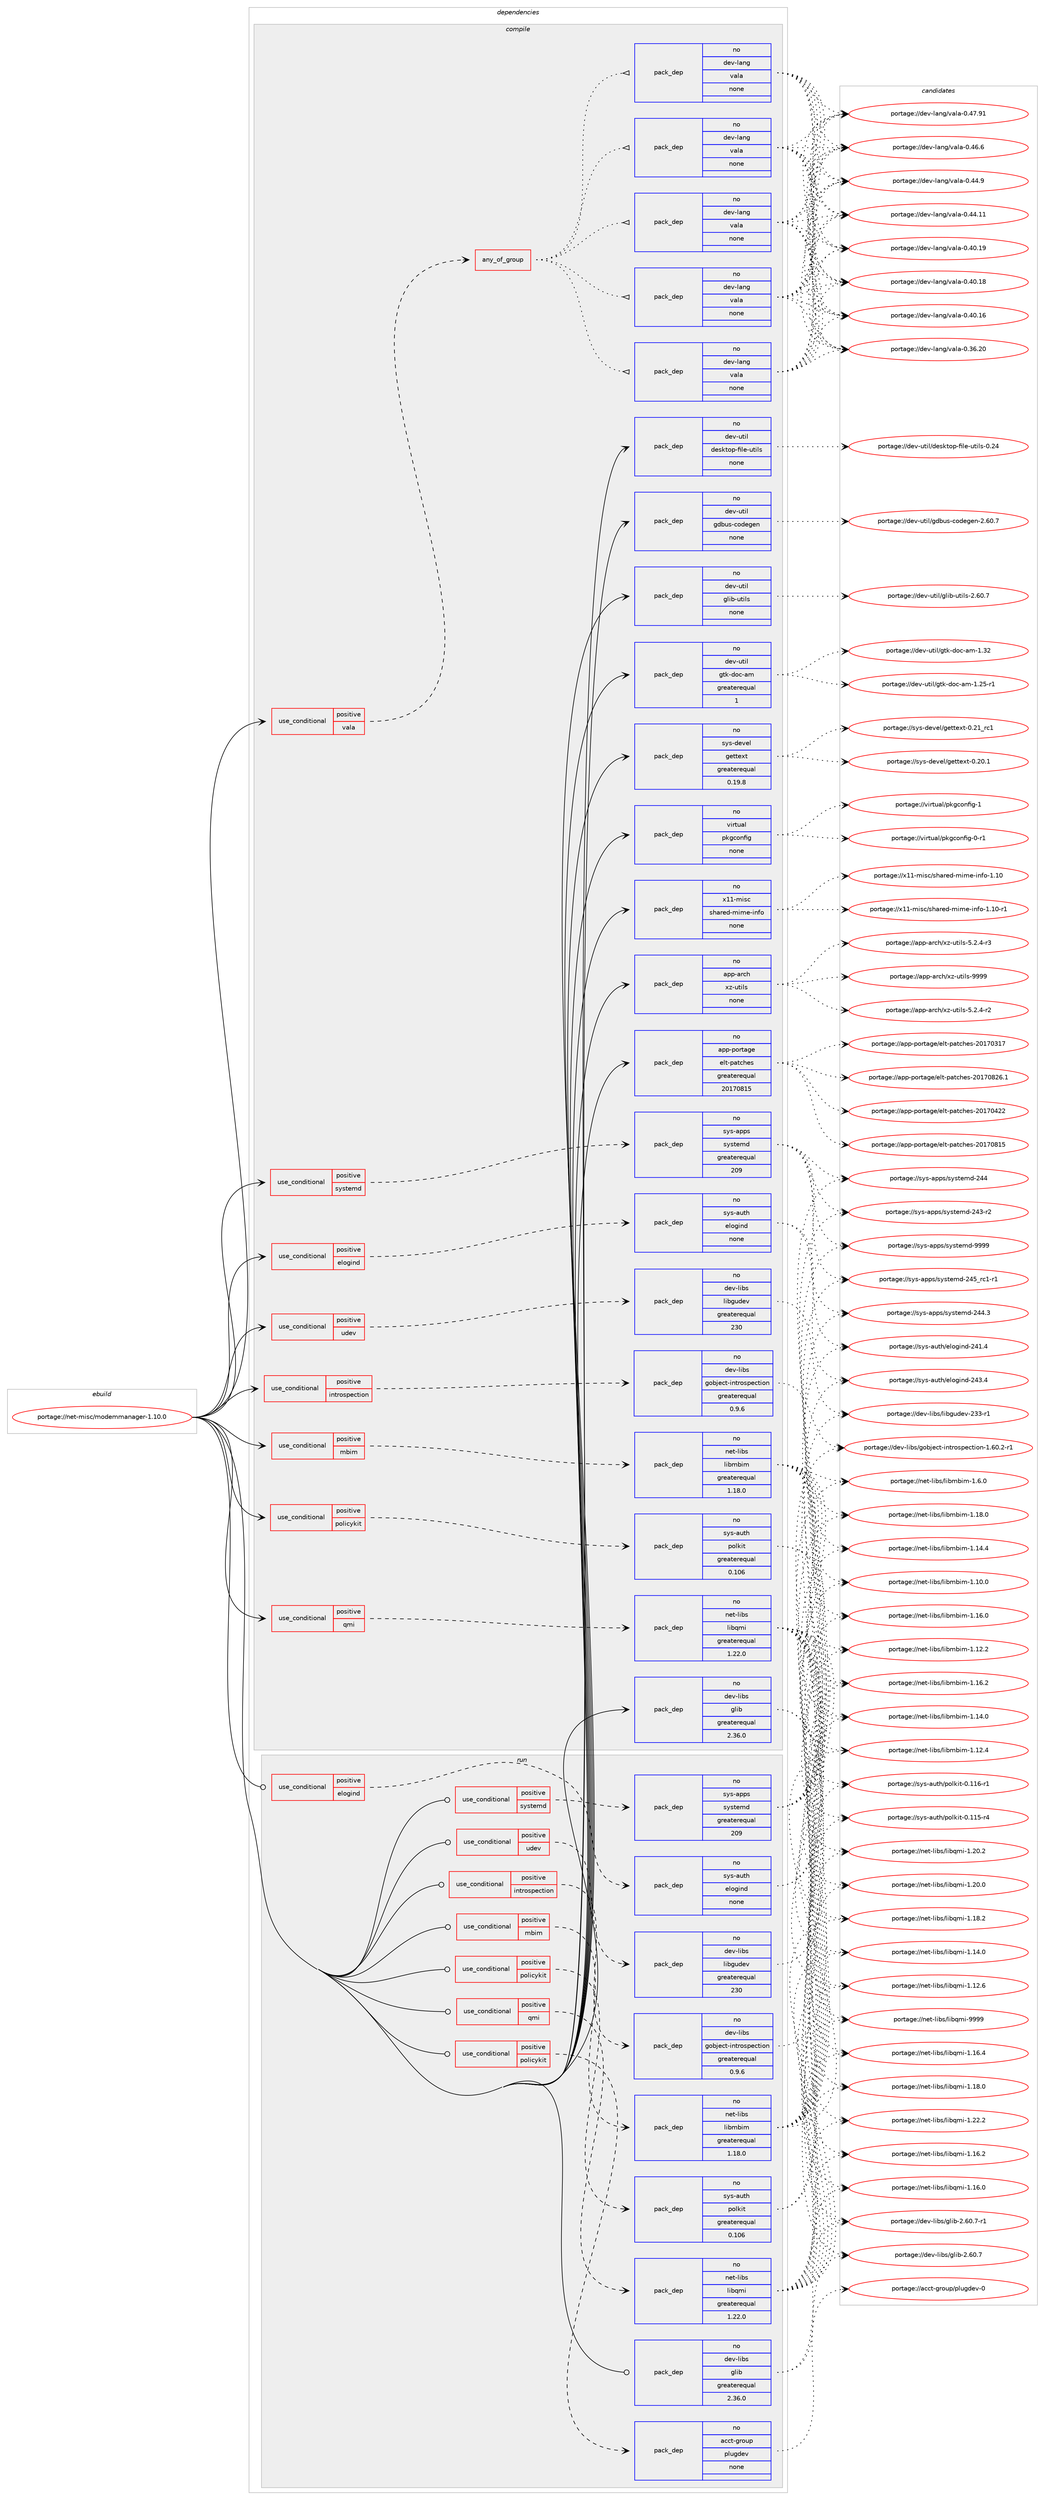 digraph prolog {

# *************
# Graph options
# *************

newrank=true;
concentrate=true;
compound=true;
graph [rankdir=LR,fontname=Helvetica,fontsize=10,ranksep=1.5];#, ranksep=2.5, nodesep=0.2];
edge  [arrowhead=vee];
node  [fontname=Helvetica,fontsize=10];

# **********
# The ebuild
# **********

subgraph cluster_leftcol {
color=gray;
rank=same;
label=<<i>ebuild</i>>;
id [label="portage://net-misc/modemmanager-1.10.0", color=red, width=4, href="../net-misc/modemmanager-1.10.0.svg"];
}

# ****************
# The dependencies
# ****************

subgraph cluster_midcol {
color=gray;
label=<<i>dependencies</i>>;
subgraph cluster_compile {
fillcolor="#eeeeee";
style=filled;
label=<<i>compile</i>>;
subgraph cond25283 {
dependency122744 [label=<<TABLE BORDER="0" CELLBORDER="1" CELLSPACING="0" CELLPADDING="4"><TR><TD ROWSPAN="3" CELLPADDING="10">use_conditional</TD></TR><TR><TD>positive</TD></TR><TR><TD>elogind</TD></TR></TABLE>>, shape=none, color=red];
subgraph pack95354 {
dependency122745 [label=<<TABLE BORDER="0" CELLBORDER="1" CELLSPACING="0" CELLPADDING="4" WIDTH="220"><TR><TD ROWSPAN="6" CELLPADDING="30">pack_dep</TD></TR><TR><TD WIDTH="110">no</TD></TR><TR><TD>sys-auth</TD></TR><TR><TD>elogind</TD></TR><TR><TD>none</TD></TR><TR><TD></TD></TR></TABLE>>, shape=none, color=blue];
}
dependency122744:e -> dependency122745:w [weight=20,style="dashed",arrowhead="vee"];
}
id:e -> dependency122744:w [weight=20,style="solid",arrowhead="vee"];
subgraph cond25284 {
dependency122746 [label=<<TABLE BORDER="0" CELLBORDER="1" CELLSPACING="0" CELLPADDING="4"><TR><TD ROWSPAN="3" CELLPADDING="10">use_conditional</TD></TR><TR><TD>positive</TD></TR><TR><TD>introspection</TD></TR></TABLE>>, shape=none, color=red];
subgraph pack95355 {
dependency122747 [label=<<TABLE BORDER="0" CELLBORDER="1" CELLSPACING="0" CELLPADDING="4" WIDTH="220"><TR><TD ROWSPAN="6" CELLPADDING="30">pack_dep</TD></TR><TR><TD WIDTH="110">no</TD></TR><TR><TD>dev-libs</TD></TR><TR><TD>gobject-introspection</TD></TR><TR><TD>greaterequal</TD></TR><TR><TD>0.9.6</TD></TR></TABLE>>, shape=none, color=blue];
}
dependency122746:e -> dependency122747:w [weight=20,style="dashed",arrowhead="vee"];
}
id:e -> dependency122746:w [weight=20,style="solid",arrowhead="vee"];
subgraph cond25285 {
dependency122748 [label=<<TABLE BORDER="0" CELLBORDER="1" CELLSPACING="0" CELLPADDING="4"><TR><TD ROWSPAN="3" CELLPADDING="10">use_conditional</TD></TR><TR><TD>positive</TD></TR><TR><TD>mbim</TD></TR></TABLE>>, shape=none, color=red];
subgraph pack95356 {
dependency122749 [label=<<TABLE BORDER="0" CELLBORDER="1" CELLSPACING="0" CELLPADDING="4" WIDTH="220"><TR><TD ROWSPAN="6" CELLPADDING="30">pack_dep</TD></TR><TR><TD WIDTH="110">no</TD></TR><TR><TD>net-libs</TD></TR><TR><TD>libmbim</TD></TR><TR><TD>greaterequal</TD></TR><TR><TD>1.18.0</TD></TR></TABLE>>, shape=none, color=blue];
}
dependency122748:e -> dependency122749:w [weight=20,style="dashed",arrowhead="vee"];
}
id:e -> dependency122748:w [weight=20,style="solid",arrowhead="vee"];
subgraph cond25286 {
dependency122750 [label=<<TABLE BORDER="0" CELLBORDER="1" CELLSPACING="0" CELLPADDING="4"><TR><TD ROWSPAN="3" CELLPADDING="10">use_conditional</TD></TR><TR><TD>positive</TD></TR><TR><TD>policykit</TD></TR></TABLE>>, shape=none, color=red];
subgraph pack95357 {
dependency122751 [label=<<TABLE BORDER="0" CELLBORDER="1" CELLSPACING="0" CELLPADDING="4" WIDTH="220"><TR><TD ROWSPAN="6" CELLPADDING="30">pack_dep</TD></TR><TR><TD WIDTH="110">no</TD></TR><TR><TD>sys-auth</TD></TR><TR><TD>polkit</TD></TR><TR><TD>greaterequal</TD></TR><TR><TD>0.106</TD></TR></TABLE>>, shape=none, color=blue];
}
dependency122750:e -> dependency122751:w [weight=20,style="dashed",arrowhead="vee"];
}
id:e -> dependency122750:w [weight=20,style="solid",arrowhead="vee"];
subgraph cond25287 {
dependency122752 [label=<<TABLE BORDER="0" CELLBORDER="1" CELLSPACING="0" CELLPADDING="4"><TR><TD ROWSPAN="3" CELLPADDING="10">use_conditional</TD></TR><TR><TD>positive</TD></TR><TR><TD>qmi</TD></TR></TABLE>>, shape=none, color=red];
subgraph pack95358 {
dependency122753 [label=<<TABLE BORDER="0" CELLBORDER="1" CELLSPACING="0" CELLPADDING="4" WIDTH="220"><TR><TD ROWSPAN="6" CELLPADDING="30">pack_dep</TD></TR><TR><TD WIDTH="110">no</TD></TR><TR><TD>net-libs</TD></TR><TR><TD>libqmi</TD></TR><TR><TD>greaterequal</TD></TR><TR><TD>1.22.0</TD></TR></TABLE>>, shape=none, color=blue];
}
dependency122752:e -> dependency122753:w [weight=20,style="dashed",arrowhead="vee"];
}
id:e -> dependency122752:w [weight=20,style="solid",arrowhead="vee"];
subgraph cond25288 {
dependency122754 [label=<<TABLE BORDER="0" CELLBORDER="1" CELLSPACING="0" CELLPADDING="4"><TR><TD ROWSPAN="3" CELLPADDING="10">use_conditional</TD></TR><TR><TD>positive</TD></TR><TR><TD>systemd</TD></TR></TABLE>>, shape=none, color=red];
subgraph pack95359 {
dependency122755 [label=<<TABLE BORDER="0" CELLBORDER="1" CELLSPACING="0" CELLPADDING="4" WIDTH="220"><TR><TD ROWSPAN="6" CELLPADDING="30">pack_dep</TD></TR><TR><TD WIDTH="110">no</TD></TR><TR><TD>sys-apps</TD></TR><TR><TD>systemd</TD></TR><TR><TD>greaterequal</TD></TR><TR><TD>209</TD></TR></TABLE>>, shape=none, color=blue];
}
dependency122754:e -> dependency122755:w [weight=20,style="dashed",arrowhead="vee"];
}
id:e -> dependency122754:w [weight=20,style="solid",arrowhead="vee"];
subgraph cond25289 {
dependency122756 [label=<<TABLE BORDER="0" CELLBORDER="1" CELLSPACING="0" CELLPADDING="4"><TR><TD ROWSPAN="3" CELLPADDING="10">use_conditional</TD></TR><TR><TD>positive</TD></TR><TR><TD>udev</TD></TR></TABLE>>, shape=none, color=red];
subgraph pack95360 {
dependency122757 [label=<<TABLE BORDER="0" CELLBORDER="1" CELLSPACING="0" CELLPADDING="4" WIDTH="220"><TR><TD ROWSPAN="6" CELLPADDING="30">pack_dep</TD></TR><TR><TD WIDTH="110">no</TD></TR><TR><TD>dev-libs</TD></TR><TR><TD>libgudev</TD></TR><TR><TD>greaterequal</TD></TR><TR><TD>230</TD></TR></TABLE>>, shape=none, color=blue];
}
dependency122756:e -> dependency122757:w [weight=20,style="dashed",arrowhead="vee"];
}
id:e -> dependency122756:w [weight=20,style="solid",arrowhead="vee"];
subgraph cond25290 {
dependency122758 [label=<<TABLE BORDER="0" CELLBORDER="1" CELLSPACING="0" CELLPADDING="4"><TR><TD ROWSPAN="3" CELLPADDING="10">use_conditional</TD></TR><TR><TD>positive</TD></TR><TR><TD>vala</TD></TR></TABLE>>, shape=none, color=red];
subgraph any1969 {
dependency122759 [label=<<TABLE BORDER="0" CELLBORDER="1" CELLSPACING="0" CELLPADDING="4"><TR><TD CELLPADDING="10">any_of_group</TD></TR></TABLE>>, shape=none, color=red];subgraph pack95361 {
dependency122760 [label=<<TABLE BORDER="0" CELLBORDER="1" CELLSPACING="0" CELLPADDING="4" WIDTH="220"><TR><TD ROWSPAN="6" CELLPADDING="30">pack_dep</TD></TR><TR><TD WIDTH="110">no</TD></TR><TR><TD>dev-lang</TD></TR><TR><TD>vala</TD></TR><TR><TD>none</TD></TR><TR><TD></TD></TR></TABLE>>, shape=none, color=blue];
}
dependency122759:e -> dependency122760:w [weight=20,style="dotted",arrowhead="oinv"];
subgraph pack95362 {
dependency122761 [label=<<TABLE BORDER="0" CELLBORDER="1" CELLSPACING="0" CELLPADDING="4" WIDTH="220"><TR><TD ROWSPAN="6" CELLPADDING="30">pack_dep</TD></TR><TR><TD WIDTH="110">no</TD></TR><TR><TD>dev-lang</TD></TR><TR><TD>vala</TD></TR><TR><TD>none</TD></TR><TR><TD></TD></TR></TABLE>>, shape=none, color=blue];
}
dependency122759:e -> dependency122761:w [weight=20,style="dotted",arrowhead="oinv"];
subgraph pack95363 {
dependency122762 [label=<<TABLE BORDER="0" CELLBORDER="1" CELLSPACING="0" CELLPADDING="4" WIDTH="220"><TR><TD ROWSPAN="6" CELLPADDING="30">pack_dep</TD></TR><TR><TD WIDTH="110">no</TD></TR><TR><TD>dev-lang</TD></TR><TR><TD>vala</TD></TR><TR><TD>none</TD></TR><TR><TD></TD></TR></TABLE>>, shape=none, color=blue];
}
dependency122759:e -> dependency122762:w [weight=20,style="dotted",arrowhead="oinv"];
subgraph pack95364 {
dependency122763 [label=<<TABLE BORDER="0" CELLBORDER="1" CELLSPACING="0" CELLPADDING="4" WIDTH="220"><TR><TD ROWSPAN="6" CELLPADDING="30">pack_dep</TD></TR><TR><TD WIDTH="110">no</TD></TR><TR><TD>dev-lang</TD></TR><TR><TD>vala</TD></TR><TR><TD>none</TD></TR><TR><TD></TD></TR></TABLE>>, shape=none, color=blue];
}
dependency122759:e -> dependency122763:w [weight=20,style="dotted",arrowhead="oinv"];
subgraph pack95365 {
dependency122764 [label=<<TABLE BORDER="0" CELLBORDER="1" CELLSPACING="0" CELLPADDING="4" WIDTH="220"><TR><TD ROWSPAN="6" CELLPADDING="30">pack_dep</TD></TR><TR><TD WIDTH="110">no</TD></TR><TR><TD>dev-lang</TD></TR><TR><TD>vala</TD></TR><TR><TD>none</TD></TR><TR><TD></TD></TR></TABLE>>, shape=none, color=blue];
}
dependency122759:e -> dependency122764:w [weight=20,style="dotted",arrowhead="oinv"];
}
dependency122758:e -> dependency122759:w [weight=20,style="dashed",arrowhead="vee"];
}
id:e -> dependency122758:w [weight=20,style="solid",arrowhead="vee"];
subgraph pack95366 {
dependency122765 [label=<<TABLE BORDER="0" CELLBORDER="1" CELLSPACING="0" CELLPADDING="4" WIDTH="220"><TR><TD ROWSPAN="6" CELLPADDING="30">pack_dep</TD></TR><TR><TD WIDTH="110">no</TD></TR><TR><TD>app-arch</TD></TR><TR><TD>xz-utils</TD></TR><TR><TD>none</TD></TR><TR><TD></TD></TR></TABLE>>, shape=none, color=blue];
}
id:e -> dependency122765:w [weight=20,style="solid",arrowhead="vee"];
subgraph pack95367 {
dependency122766 [label=<<TABLE BORDER="0" CELLBORDER="1" CELLSPACING="0" CELLPADDING="4" WIDTH="220"><TR><TD ROWSPAN="6" CELLPADDING="30">pack_dep</TD></TR><TR><TD WIDTH="110">no</TD></TR><TR><TD>app-portage</TD></TR><TR><TD>elt-patches</TD></TR><TR><TD>greaterequal</TD></TR><TR><TD>20170815</TD></TR></TABLE>>, shape=none, color=blue];
}
id:e -> dependency122766:w [weight=20,style="solid",arrowhead="vee"];
subgraph pack95368 {
dependency122767 [label=<<TABLE BORDER="0" CELLBORDER="1" CELLSPACING="0" CELLPADDING="4" WIDTH="220"><TR><TD ROWSPAN="6" CELLPADDING="30">pack_dep</TD></TR><TR><TD WIDTH="110">no</TD></TR><TR><TD>dev-libs</TD></TR><TR><TD>glib</TD></TR><TR><TD>greaterequal</TD></TR><TR><TD>2.36.0</TD></TR></TABLE>>, shape=none, color=blue];
}
id:e -> dependency122767:w [weight=20,style="solid",arrowhead="vee"];
subgraph pack95369 {
dependency122768 [label=<<TABLE BORDER="0" CELLBORDER="1" CELLSPACING="0" CELLPADDING="4" WIDTH="220"><TR><TD ROWSPAN="6" CELLPADDING="30">pack_dep</TD></TR><TR><TD WIDTH="110">no</TD></TR><TR><TD>dev-util</TD></TR><TR><TD>desktop-file-utils</TD></TR><TR><TD>none</TD></TR><TR><TD></TD></TR></TABLE>>, shape=none, color=blue];
}
id:e -> dependency122768:w [weight=20,style="solid",arrowhead="vee"];
subgraph pack95370 {
dependency122769 [label=<<TABLE BORDER="0" CELLBORDER="1" CELLSPACING="0" CELLPADDING="4" WIDTH="220"><TR><TD ROWSPAN="6" CELLPADDING="30">pack_dep</TD></TR><TR><TD WIDTH="110">no</TD></TR><TR><TD>dev-util</TD></TR><TR><TD>gdbus-codegen</TD></TR><TR><TD>none</TD></TR><TR><TD></TD></TR></TABLE>>, shape=none, color=blue];
}
id:e -> dependency122769:w [weight=20,style="solid",arrowhead="vee"];
subgraph pack95371 {
dependency122770 [label=<<TABLE BORDER="0" CELLBORDER="1" CELLSPACING="0" CELLPADDING="4" WIDTH="220"><TR><TD ROWSPAN="6" CELLPADDING="30">pack_dep</TD></TR><TR><TD WIDTH="110">no</TD></TR><TR><TD>dev-util</TD></TR><TR><TD>glib-utils</TD></TR><TR><TD>none</TD></TR><TR><TD></TD></TR></TABLE>>, shape=none, color=blue];
}
id:e -> dependency122770:w [weight=20,style="solid",arrowhead="vee"];
subgraph pack95372 {
dependency122771 [label=<<TABLE BORDER="0" CELLBORDER="1" CELLSPACING="0" CELLPADDING="4" WIDTH="220"><TR><TD ROWSPAN="6" CELLPADDING="30">pack_dep</TD></TR><TR><TD WIDTH="110">no</TD></TR><TR><TD>dev-util</TD></TR><TR><TD>gtk-doc-am</TD></TR><TR><TD>greaterequal</TD></TR><TR><TD>1</TD></TR></TABLE>>, shape=none, color=blue];
}
id:e -> dependency122771:w [weight=20,style="solid",arrowhead="vee"];
subgraph pack95373 {
dependency122772 [label=<<TABLE BORDER="0" CELLBORDER="1" CELLSPACING="0" CELLPADDING="4" WIDTH="220"><TR><TD ROWSPAN="6" CELLPADDING="30">pack_dep</TD></TR><TR><TD WIDTH="110">no</TD></TR><TR><TD>sys-devel</TD></TR><TR><TD>gettext</TD></TR><TR><TD>greaterequal</TD></TR><TR><TD>0.19.8</TD></TR></TABLE>>, shape=none, color=blue];
}
id:e -> dependency122772:w [weight=20,style="solid",arrowhead="vee"];
subgraph pack95374 {
dependency122773 [label=<<TABLE BORDER="0" CELLBORDER="1" CELLSPACING="0" CELLPADDING="4" WIDTH="220"><TR><TD ROWSPAN="6" CELLPADDING="30">pack_dep</TD></TR><TR><TD WIDTH="110">no</TD></TR><TR><TD>virtual</TD></TR><TR><TD>pkgconfig</TD></TR><TR><TD>none</TD></TR><TR><TD></TD></TR></TABLE>>, shape=none, color=blue];
}
id:e -> dependency122773:w [weight=20,style="solid",arrowhead="vee"];
subgraph pack95375 {
dependency122774 [label=<<TABLE BORDER="0" CELLBORDER="1" CELLSPACING="0" CELLPADDING="4" WIDTH="220"><TR><TD ROWSPAN="6" CELLPADDING="30">pack_dep</TD></TR><TR><TD WIDTH="110">no</TD></TR><TR><TD>x11-misc</TD></TR><TR><TD>shared-mime-info</TD></TR><TR><TD>none</TD></TR><TR><TD></TD></TR></TABLE>>, shape=none, color=blue];
}
id:e -> dependency122774:w [weight=20,style="solid",arrowhead="vee"];
}
subgraph cluster_compileandrun {
fillcolor="#eeeeee";
style=filled;
label=<<i>compile and run</i>>;
}
subgraph cluster_run {
fillcolor="#eeeeee";
style=filled;
label=<<i>run</i>>;
subgraph cond25291 {
dependency122775 [label=<<TABLE BORDER="0" CELLBORDER="1" CELLSPACING="0" CELLPADDING="4"><TR><TD ROWSPAN="3" CELLPADDING="10">use_conditional</TD></TR><TR><TD>positive</TD></TR><TR><TD>elogind</TD></TR></TABLE>>, shape=none, color=red];
subgraph pack95376 {
dependency122776 [label=<<TABLE BORDER="0" CELLBORDER="1" CELLSPACING="0" CELLPADDING="4" WIDTH="220"><TR><TD ROWSPAN="6" CELLPADDING="30">pack_dep</TD></TR><TR><TD WIDTH="110">no</TD></TR><TR><TD>sys-auth</TD></TR><TR><TD>elogind</TD></TR><TR><TD>none</TD></TR><TR><TD></TD></TR></TABLE>>, shape=none, color=blue];
}
dependency122775:e -> dependency122776:w [weight=20,style="dashed",arrowhead="vee"];
}
id:e -> dependency122775:w [weight=20,style="solid",arrowhead="odot"];
subgraph cond25292 {
dependency122777 [label=<<TABLE BORDER="0" CELLBORDER="1" CELLSPACING="0" CELLPADDING="4"><TR><TD ROWSPAN="3" CELLPADDING="10">use_conditional</TD></TR><TR><TD>positive</TD></TR><TR><TD>introspection</TD></TR></TABLE>>, shape=none, color=red];
subgraph pack95377 {
dependency122778 [label=<<TABLE BORDER="0" CELLBORDER="1" CELLSPACING="0" CELLPADDING="4" WIDTH="220"><TR><TD ROWSPAN="6" CELLPADDING="30">pack_dep</TD></TR><TR><TD WIDTH="110">no</TD></TR><TR><TD>dev-libs</TD></TR><TR><TD>gobject-introspection</TD></TR><TR><TD>greaterequal</TD></TR><TR><TD>0.9.6</TD></TR></TABLE>>, shape=none, color=blue];
}
dependency122777:e -> dependency122778:w [weight=20,style="dashed",arrowhead="vee"];
}
id:e -> dependency122777:w [weight=20,style="solid",arrowhead="odot"];
subgraph cond25293 {
dependency122779 [label=<<TABLE BORDER="0" CELLBORDER="1" CELLSPACING="0" CELLPADDING="4"><TR><TD ROWSPAN="3" CELLPADDING="10">use_conditional</TD></TR><TR><TD>positive</TD></TR><TR><TD>mbim</TD></TR></TABLE>>, shape=none, color=red];
subgraph pack95378 {
dependency122780 [label=<<TABLE BORDER="0" CELLBORDER="1" CELLSPACING="0" CELLPADDING="4" WIDTH="220"><TR><TD ROWSPAN="6" CELLPADDING="30">pack_dep</TD></TR><TR><TD WIDTH="110">no</TD></TR><TR><TD>net-libs</TD></TR><TR><TD>libmbim</TD></TR><TR><TD>greaterequal</TD></TR><TR><TD>1.18.0</TD></TR></TABLE>>, shape=none, color=blue];
}
dependency122779:e -> dependency122780:w [weight=20,style="dashed",arrowhead="vee"];
}
id:e -> dependency122779:w [weight=20,style="solid",arrowhead="odot"];
subgraph cond25294 {
dependency122781 [label=<<TABLE BORDER="0" CELLBORDER="1" CELLSPACING="0" CELLPADDING="4"><TR><TD ROWSPAN="3" CELLPADDING="10">use_conditional</TD></TR><TR><TD>positive</TD></TR><TR><TD>policykit</TD></TR></TABLE>>, shape=none, color=red];
subgraph pack95379 {
dependency122782 [label=<<TABLE BORDER="0" CELLBORDER="1" CELLSPACING="0" CELLPADDING="4" WIDTH="220"><TR><TD ROWSPAN="6" CELLPADDING="30">pack_dep</TD></TR><TR><TD WIDTH="110">no</TD></TR><TR><TD>acct-group</TD></TR><TR><TD>plugdev</TD></TR><TR><TD>none</TD></TR><TR><TD></TD></TR></TABLE>>, shape=none, color=blue];
}
dependency122781:e -> dependency122782:w [weight=20,style="dashed",arrowhead="vee"];
}
id:e -> dependency122781:w [weight=20,style="solid",arrowhead="odot"];
subgraph cond25295 {
dependency122783 [label=<<TABLE BORDER="0" CELLBORDER="1" CELLSPACING="0" CELLPADDING="4"><TR><TD ROWSPAN="3" CELLPADDING="10">use_conditional</TD></TR><TR><TD>positive</TD></TR><TR><TD>policykit</TD></TR></TABLE>>, shape=none, color=red];
subgraph pack95380 {
dependency122784 [label=<<TABLE BORDER="0" CELLBORDER="1" CELLSPACING="0" CELLPADDING="4" WIDTH="220"><TR><TD ROWSPAN="6" CELLPADDING="30">pack_dep</TD></TR><TR><TD WIDTH="110">no</TD></TR><TR><TD>sys-auth</TD></TR><TR><TD>polkit</TD></TR><TR><TD>greaterequal</TD></TR><TR><TD>0.106</TD></TR></TABLE>>, shape=none, color=blue];
}
dependency122783:e -> dependency122784:w [weight=20,style="dashed",arrowhead="vee"];
}
id:e -> dependency122783:w [weight=20,style="solid",arrowhead="odot"];
subgraph cond25296 {
dependency122785 [label=<<TABLE BORDER="0" CELLBORDER="1" CELLSPACING="0" CELLPADDING="4"><TR><TD ROWSPAN="3" CELLPADDING="10">use_conditional</TD></TR><TR><TD>positive</TD></TR><TR><TD>qmi</TD></TR></TABLE>>, shape=none, color=red];
subgraph pack95381 {
dependency122786 [label=<<TABLE BORDER="0" CELLBORDER="1" CELLSPACING="0" CELLPADDING="4" WIDTH="220"><TR><TD ROWSPAN="6" CELLPADDING="30">pack_dep</TD></TR><TR><TD WIDTH="110">no</TD></TR><TR><TD>net-libs</TD></TR><TR><TD>libqmi</TD></TR><TR><TD>greaterequal</TD></TR><TR><TD>1.22.0</TD></TR></TABLE>>, shape=none, color=blue];
}
dependency122785:e -> dependency122786:w [weight=20,style="dashed",arrowhead="vee"];
}
id:e -> dependency122785:w [weight=20,style="solid",arrowhead="odot"];
subgraph cond25297 {
dependency122787 [label=<<TABLE BORDER="0" CELLBORDER="1" CELLSPACING="0" CELLPADDING="4"><TR><TD ROWSPAN="3" CELLPADDING="10">use_conditional</TD></TR><TR><TD>positive</TD></TR><TR><TD>systemd</TD></TR></TABLE>>, shape=none, color=red];
subgraph pack95382 {
dependency122788 [label=<<TABLE BORDER="0" CELLBORDER="1" CELLSPACING="0" CELLPADDING="4" WIDTH="220"><TR><TD ROWSPAN="6" CELLPADDING="30">pack_dep</TD></TR><TR><TD WIDTH="110">no</TD></TR><TR><TD>sys-apps</TD></TR><TR><TD>systemd</TD></TR><TR><TD>greaterequal</TD></TR><TR><TD>209</TD></TR></TABLE>>, shape=none, color=blue];
}
dependency122787:e -> dependency122788:w [weight=20,style="dashed",arrowhead="vee"];
}
id:e -> dependency122787:w [weight=20,style="solid",arrowhead="odot"];
subgraph cond25298 {
dependency122789 [label=<<TABLE BORDER="0" CELLBORDER="1" CELLSPACING="0" CELLPADDING="4"><TR><TD ROWSPAN="3" CELLPADDING="10">use_conditional</TD></TR><TR><TD>positive</TD></TR><TR><TD>udev</TD></TR></TABLE>>, shape=none, color=red];
subgraph pack95383 {
dependency122790 [label=<<TABLE BORDER="0" CELLBORDER="1" CELLSPACING="0" CELLPADDING="4" WIDTH="220"><TR><TD ROWSPAN="6" CELLPADDING="30">pack_dep</TD></TR><TR><TD WIDTH="110">no</TD></TR><TR><TD>dev-libs</TD></TR><TR><TD>libgudev</TD></TR><TR><TD>greaterequal</TD></TR><TR><TD>230</TD></TR></TABLE>>, shape=none, color=blue];
}
dependency122789:e -> dependency122790:w [weight=20,style="dashed",arrowhead="vee"];
}
id:e -> dependency122789:w [weight=20,style="solid",arrowhead="odot"];
subgraph pack95384 {
dependency122791 [label=<<TABLE BORDER="0" CELLBORDER="1" CELLSPACING="0" CELLPADDING="4" WIDTH="220"><TR><TD ROWSPAN="6" CELLPADDING="30">pack_dep</TD></TR><TR><TD WIDTH="110">no</TD></TR><TR><TD>dev-libs</TD></TR><TR><TD>glib</TD></TR><TR><TD>greaterequal</TD></TR><TR><TD>2.36.0</TD></TR></TABLE>>, shape=none, color=blue];
}
id:e -> dependency122791:w [weight=20,style="solid",arrowhead="odot"];
}
}

# **************
# The candidates
# **************

subgraph cluster_choices {
rank=same;
color=gray;
label=<<i>candidates</i>>;

subgraph choice95354 {
color=black;
nodesep=1;
choice115121115459711711610447101108111103105110100455052514652 [label="portage://sys-auth/elogind-243.4", color=red, width=4,href="../sys-auth/elogind-243.4.svg"];
choice115121115459711711610447101108111103105110100455052494652 [label="portage://sys-auth/elogind-241.4", color=red, width=4,href="../sys-auth/elogind-241.4.svg"];
dependency122745:e -> choice115121115459711711610447101108111103105110100455052514652:w [style=dotted,weight="100"];
dependency122745:e -> choice115121115459711711610447101108111103105110100455052494652:w [style=dotted,weight="100"];
}
subgraph choice95355 {
color=black;
nodesep=1;
choice10010111845108105981154710311198106101991164510511011611411111511210199116105111110454946544846504511449 [label="portage://dev-libs/gobject-introspection-1.60.2-r1", color=red, width=4,href="../dev-libs/gobject-introspection-1.60.2-r1.svg"];
dependency122747:e -> choice10010111845108105981154710311198106101991164510511011611411111511210199116105111110454946544846504511449:w [style=dotted,weight="100"];
}
subgraph choice95356 {
color=black;
nodesep=1;
choice1101011164510810598115471081059810998105109454946544648 [label="portage://net-libs/libmbim-1.6.0", color=red, width=4,href="../net-libs/libmbim-1.6.0.svg"];
choice110101116451081059811547108105981099810510945494649564648 [label="portage://net-libs/libmbim-1.18.0", color=red, width=4,href="../net-libs/libmbim-1.18.0.svg"];
choice110101116451081059811547108105981099810510945494649544650 [label="portage://net-libs/libmbim-1.16.2", color=red, width=4,href="../net-libs/libmbim-1.16.2.svg"];
choice110101116451081059811547108105981099810510945494649544648 [label="portage://net-libs/libmbim-1.16.0", color=red, width=4,href="../net-libs/libmbim-1.16.0.svg"];
choice110101116451081059811547108105981099810510945494649524652 [label="portage://net-libs/libmbim-1.14.4", color=red, width=4,href="../net-libs/libmbim-1.14.4.svg"];
choice110101116451081059811547108105981099810510945494649524648 [label="portage://net-libs/libmbim-1.14.0", color=red, width=4,href="../net-libs/libmbim-1.14.0.svg"];
choice110101116451081059811547108105981099810510945494649504652 [label="portage://net-libs/libmbim-1.12.4", color=red, width=4,href="../net-libs/libmbim-1.12.4.svg"];
choice110101116451081059811547108105981099810510945494649504650 [label="portage://net-libs/libmbim-1.12.2", color=red, width=4,href="../net-libs/libmbim-1.12.2.svg"];
choice110101116451081059811547108105981099810510945494649484648 [label="portage://net-libs/libmbim-1.10.0", color=red, width=4,href="../net-libs/libmbim-1.10.0.svg"];
dependency122749:e -> choice1101011164510810598115471081059810998105109454946544648:w [style=dotted,weight="100"];
dependency122749:e -> choice110101116451081059811547108105981099810510945494649564648:w [style=dotted,weight="100"];
dependency122749:e -> choice110101116451081059811547108105981099810510945494649544650:w [style=dotted,weight="100"];
dependency122749:e -> choice110101116451081059811547108105981099810510945494649544648:w [style=dotted,weight="100"];
dependency122749:e -> choice110101116451081059811547108105981099810510945494649524652:w [style=dotted,weight="100"];
dependency122749:e -> choice110101116451081059811547108105981099810510945494649524648:w [style=dotted,weight="100"];
dependency122749:e -> choice110101116451081059811547108105981099810510945494649504652:w [style=dotted,weight="100"];
dependency122749:e -> choice110101116451081059811547108105981099810510945494649504650:w [style=dotted,weight="100"];
dependency122749:e -> choice110101116451081059811547108105981099810510945494649484648:w [style=dotted,weight="100"];
}
subgraph choice95357 {
color=black;
nodesep=1;
choice1151211154597117116104471121111081071051164548464949544511449 [label="portage://sys-auth/polkit-0.116-r1", color=red, width=4,href="../sys-auth/polkit-0.116-r1.svg"];
choice1151211154597117116104471121111081071051164548464949534511452 [label="portage://sys-auth/polkit-0.115-r4", color=red, width=4,href="../sys-auth/polkit-0.115-r4.svg"];
dependency122751:e -> choice1151211154597117116104471121111081071051164548464949544511449:w [style=dotted,weight="100"];
dependency122751:e -> choice1151211154597117116104471121111081071051164548464949534511452:w [style=dotted,weight="100"];
}
subgraph choice95358 {
color=black;
nodesep=1;
choice110101116451081059811547108105981131091054557575757 [label="portage://net-libs/libqmi-9999", color=red, width=4,href="../net-libs/libqmi-9999.svg"];
choice1101011164510810598115471081059811310910545494650504650 [label="portage://net-libs/libqmi-1.22.2", color=red, width=4,href="../net-libs/libqmi-1.22.2.svg"];
choice1101011164510810598115471081059811310910545494650484650 [label="portage://net-libs/libqmi-1.20.2", color=red, width=4,href="../net-libs/libqmi-1.20.2.svg"];
choice1101011164510810598115471081059811310910545494650484648 [label="portage://net-libs/libqmi-1.20.0", color=red, width=4,href="../net-libs/libqmi-1.20.0.svg"];
choice1101011164510810598115471081059811310910545494649564650 [label="portage://net-libs/libqmi-1.18.2", color=red, width=4,href="../net-libs/libqmi-1.18.2.svg"];
choice1101011164510810598115471081059811310910545494649564648 [label="portage://net-libs/libqmi-1.18.0", color=red, width=4,href="../net-libs/libqmi-1.18.0.svg"];
choice1101011164510810598115471081059811310910545494649544652 [label="portage://net-libs/libqmi-1.16.4", color=red, width=4,href="../net-libs/libqmi-1.16.4.svg"];
choice1101011164510810598115471081059811310910545494649544650 [label="portage://net-libs/libqmi-1.16.2", color=red, width=4,href="../net-libs/libqmi-1.16.2.svg"];
choice1101011164510810598115471081059811310910545494649544648 [label="portage://net-libs/libqmi-1.16.0", color=red, width=4,href="../net-libs/libqmi-1.16.0.svg"];
choice1101011164510810598115471081059811310910545494649524648 [label="portage://net-libs/libqmi-1.14.0", color=red, width=4,href="../net-libs/libqmi-1.14.0.svg"];
choice1101011164510810598115471081059811310910545494649504654 [label="portage://net-libs/libqmi-1.12.6", color=red, width=4,href="../net-libs/libqmi-1.12.6.svg"];
dependency122753:e -> choice110101116451081059811547108105981131091054557575757:w [style=dotted,weight="100"];
dependency122753:e -> choice1101011164510810598115471081059811310910545494650504650:w [style=dotted,weight="100"];
dependency122753:e -> choice1101011164510810598115471081059811310910545494650484650:w [style=dotted,weight="100"];
dependency122753:e -> choice1101011164510810598115471081059811310910545494650484648:w [style=dotted,weight="100"];
dependency122753:e -> choice1101011164510810598115471081059811310910545494649564650:w [style=dotted,weight="100"];
dependency122753:e -> choice1101011164510810598115471081059811310910545494649564648:w [style=dotted,weight="100"];
dependency122753:e -> choice1101011164510810598115471081059811310910545494649544652:w [style=dotted,weight="100"];
dependency122753:e -> choice1101011164510810598115471081059811310910545494649544650:w [style=dotted,weight="100"];
dependency122753:e -> choice1101011164510810598115471081059811310910545494649544648:w [style=dotted,weight="100"];
dependency122753:e -> choice1101011164510810598115471081059811310910545494649524648:w [style=dotted,weight="100"];
dependency122753:e -> choice1101011164510810598115471081059811310910545494649504654:w [style=dotted,weight="100"];
}
subgraph choice95359 {
color=black;
nodesep=1;
choice1151211154597112112115471151211151161011091004557575757 [label="portage://sys-apps/systemd-9999", color=red, width=4,href="../sys-apps/systemd-9999.svg"];
choice115121115459711211211547115121115116101109100455052539511499494511449 [label="portage://sys-apps/systemd-245_rc1-r1", color=red, width=4,href="../sys-apps/systemd-245_rc1-r1.svg"];
choice115121115459711211211547115121115116101109100455052524651 [label="portage://sys-apps/systemd-244.3", color=red, width=4,href="../sys-apps/systemd-244.3.svg"];
choice11512111545971121121154711512111511610110910045505252 [label="portage://sys-apps/systemd-244", color=red, width=4,href="../sys-apps/systemd-244.svg"];
choice115121115459711211211547115121115116101109100455052514511450 [label="portage://sys-apps/systemd-243-r2", color=red, width=4,href="../sys-apps/systemd-243-r2.svg"];
dependency122755:e -> choice1151211154597112112115471151211151161011091004557575757:w [style=dotted,weight="100"];
dependency122755:e -> choice115121115459711211211547115121115116101109100455052539511499494511449:w [style=dotted,weight="100"];
dependency122755:e -> choice115121115459711211211547115121115116101109100455052524651:w [style=dotted,weight="100"];
dependency122755:e -> choice11512111545971121121154711512111511610110910045505252:w [style=dotted,weight="100"];
dependency122755:e -> choice115121115459711211211547115121115116101109100455052514511450:w [style=dotted,weight="100"];
}
subgraph choice95360 {
color=black;
nodesep=1;
choice10010111845108105981154710810598103117100101118455051514511449 [label="portage://dev-libs/libgudev-233-r1", color=red, width=4,href="../dev-libs/libgudev-233-r1.svg"];
dependency122757:e -> choice10010111845108105981154710810598103117100101118455051514511449:w [style=dotted,weight="100"];
}
subgraph choice95361 {
color=black;
nodesep=1;
choice10010111845108971101034711897108974548465255465749 [label="portage://dev-lang/vala-0.47.91", color=red, width=4,href="../dev-lang/vala-0.47.91.svg"];
choice100101118451089711010347118971089745484652544654 [label="portage://dev-lang/vala-0.46.6", color=red, width=4,href="../dev-lang/vala-0.46.6.svg"];
choice100101118451089711010347118971089745484652524657 [label="portage://dev-lang/vala-0.44.9", color=red, width=4,href="../dev-lang/vala-0.44.9.svg"];
choice10010111845108971101034711897108974548465252464949 [label="portage://dev-lang/vala-0.44.11", color=red, width=4,href="../dev-lang/vala-0.44.11.svg"];
choice10010111845108971101034711897108974548465248464957 [label="portage://dev-lang/vala-0.40.19", color=red, width=4,href="../dev-lang/vala-0.40.19.svg"];
choice10010111845108971101034711897108974548465248464956 [label="portage://dev-lang/vala-0.40.18", color=red, width=4,href="../dev-lang/vala-0.40.18.svg"];
choice10010111845108971101034711897108974548465248464954 [label="portage://dev-lang/vala-0.40.16", color=red, width=4,href="../dev-lang/vala-0.40.16.svg"];
choice10010111845108971101034711897108974548465154465048 [label="portage://dev-lang/vala-0.36.20", color=red, width=4,href="../dev-lang/vala-0.36.20.svg"];
dependency122760:e -> choice10010111845108971101034711897108974548465255465749:w [style=dotted,weight="100"];
dependency122760:e -> choice100101118451089711010347118971089745484652544654:w [style=dotted,weight="100"];
dependency122760:e -> choice100101118451089711010347118971089745484652524657:w [style=dotted,weight="100"];
dependency122760:e -> choice10010111845108971101034711897108974548465252464949:w [style=dotted,weight="100"];
dependency122760:e -> choice10010111845108971101034711897108974548465248464957:w [style=dotted,weight="100"];
dependency122760:e -> choice10010111845108971101034711897108974548465248464956:w [style=dotted,weight="100"];
dependency122760:e -> choice10010111845108971101034711897108974548465248464954:w [style=dotted,weight="100"];
dependency122760:e -> choice10010111845108971101034711897108974548465154465048:w [style=dotted,weight="100"];
}
subgraph choice95362 {
color=black;
nodesep=1;
choice10010111845108971101034711897108974548465255465749 [label="portage://dev-lang/vala-0.47.91", color=red, width=4,href="../dev-lang/vala-0.47.91.svg"];
choice100101118451089711010347118971089745484652544654 [label="portage://dev-lang/vala-0.46.6", color=red, width=4,href="../dev-lang/vala-0.46.6.svg"];
choice100101118451089711010347118971089745484652524657 [label="portage://dev-lang/vala-0.44.9", color=red, width=4,href="../dev-lang/vala-0.44.9.svg"];
choice10010111845108971101034711897108974548465252464949 [label="portage://dev-lang/vala-0.44.11", color=red, width=4,href="../dev-lang/vala-0.44.11.svg"];
choice10010111845108971101034711897108974548465248464957 [label="portage://dev-lang/vala-0.40.19", color=red, width=4,href="../dev-lang/vala-0.40.19.svg"];
choice10010111845108971101034711897108974548465248464956 [label="portage://dev-lang/vala-0.40.18", color=red, width=4,href="../dev-lang/vala-0.40.18.svg"];
choice10010111845108971101034711897108974548465248464954 [label="portage://dev-lang/vala-0.40.16", color=red, width=4,href="../dev-lang/vala-0.40.16.svg"];
choice10010111845108971101034711897108974548465154465048 [label="portage://dev-lang/vala-0.36.20", color=red, width=4,href="../dev-lang/vala-0.36.20.svg"];
dependency122761:e -> choice10010111845108971101034711897108974548465255465749:w [style=dotted,weight="100"];
dependency122761:e -> choice100101118451089711010347118971089745484652544654:w [style=dotted,weight="100"];
dependency122761:e -> choice100101118451089711010347118971089745484652524657:w [style=dotted,weight="100"];
dependency122761:e -> choice10010111845108971101034711897108974548465252464949:w [style=dotted,weight="100"];
dependency122761:e -> choice10010111845108971101034711897108974548465248464957:w [style=dotted,weight="100"];
dependency122761:e -> choice10010111845108971101034711897108974548465248464956:w [style=dotted,weight="100"];
dependency122761:e -> choice10010111845108971101034711897108974548465248464954:w [style=dotted,weight="100"];
dependency122761:e -> choice10010111845108971101034711897108974548465154465048:w [style=dotted,weight="100"];
}
subgraph choice95363 {
color=black;
nodesep=1;
choice10010111845108971101034711897108974548465255465749 [label="portage://dev-lang/vala-0.47.91", color=red, width=4,href="../dev-lang/vala-0.47.91.svg"];
choice100101118451089711010347118971089745484652544654 [label="portage://dev-lang/vala-0.46.6", color=red, width=4,href="../dev-lang/vala-0.46.6.svg"];
choice100101118451089711010347118971089745484652524657 [label="portage://dev-lang/vala-0.44.9", color=red, width=4,href="../dev-lang/vala-0.44.9.svg"];
choice10010111845108971101034711897108974548465252464949 [label="portage://dev-lang/vala-0.44.11", color=red, width=4,href="../dev-lang/vala-0.44.11.svg"];
choice10010111845108971101034711897108974548465248464957 [label="portage://dev-lang/vala-0.40.19", color=red, width=4,href="../dev-lang/vala-0.40.19.svg"];
choice10010111845108971101034711897108974548465248464956 [label="portage://dev-lang/vala-0.40.18", color=red, width=4,href="../dev-lang/vala-0.40.18.svg"];
choice10010111845108971101034711897108974548465248464954 [label="portage://dev-lang/vala-0.40.16", color=red, width=4,href="../dev-lang/vala-0.40.16.svg"];
choice10010111845108971101034711897108974548465154465048 [label="portage://dev-lang/vala-0.36.20", color=red, width=4,href="../dev-lang/vala-0.36.20.svg"];
dependency122762:e -> choice10010111845108971101034711897108974548465255465749:w [style=dotted,weight="100"];
dependency122762:e -> choice100101118451089711010347118971089745484652544654:w [style=dotted,weight="100"];
dependency122762:e -> choice100101118451089711010347118971089745484652524657:w [style=dotted,weight="100"];
dependency122762:e -> choice10010111845108971101034711897108974548465252464949:w [style=dotted,weight="100"];
dependency122762:e -> choice10010111845108971101034711897108974548465248464957:w [style=dotted,weight="100"];
dependency122762:e -> choice10010111845108971101034711897108974548465248464956:w [style=dotted,weight="100"];
dependency122762:e -> choice10010111845108971101034711897108974548465248464954:w [style=dotted,weight="100"];
dependency122762:e -> choice10010111845108971101034711897108974548465154465048:w [style=dotted,weight="100"];
}
subgraph choice95364 {
color=black;
nodesep=1;
choice10010111845108971101034711897108974548465255465749 [label="portage://dev-lang/vala-0.47.91", color=red, width=4,href="../dev-lang/vala-0.47.91.svg"];
choice100101118451089711010347118971089745484652544654 [label="portage://dev-lang/vala-0.46.6", color=red, width=4,href="../dev-lang/vala-0.46.6.svg"];
choice100101118451089711010347118971089745484652524657 [label="portage://dev-lang/vala-0.44.9", color=red, width=4,href="../dev-lang/vala-0.44.9.svg"];
choice10010111845108971101034711897108974548465252464949 [label="portage://dev-lang/vala-0.44.11", color=red, width=4,href="../dev-lang/vala-0.44.11.svg"];
choice10010111845108971101034711897108974548465248464957 [label="portage://dev-lang/vala-0.40.19", color=red, width=4,href="../dev-lang/vala-0.40.19.svg"];
choice10010111845108971101034711897108974548465248464956 [label="portage://dev-lang/vala-0.40.18", color=red, width=4,href="../dev-lang/vala-0.40.18.svg"];
choice10010111845108971101034711897108974548465248464954 [label="portage://dev-lang/vala-0.40.16", color=red, width=4,href="../dev-lang/vala-0.40.16.svg"];
choice10010111845108971101034711897108974548465154465048 [label="portage://dev-lang/vala-0.36.20", color=red, width=4,href="../dev-lang/vala-0.36.20.svg"];
dependency122763:e -> choice10010111845108971101034711897108974548465255465749:w [style=dotted,weight="100"];
dependency122763:e -> choice100101118451089711010347118971089745484652544654:w [style=dotted,weight="100"];
dependency122763:e -> choice100101118451089711010347118971089745484652524657:w [style=dotted,weight="100"];
dependency122763:e -> choice10010111845108971101034711897108974548465252464949:w [style=dotted,weight="100"];
dependency122763:e -> choice10010111845108971101034711897108974548465248464957:w [style=dotted,weight="100"];
dependency122763:e -> choice10010111845108971101034711897108974548465248464956:w [style=dotted,weight="100"];
dependency122763:e -> choice10010111845108971101034711897108974548465248464954:w [style=dotted,weight="100"];
dependency122763:e -> choice10010111845108971101034711897108974548465154465048:w [style=dotted,weight="100"];
}
subgraph choice95365 {
color=black;
nodesep=1;
choice10010111845108971101034711897108974548465255465749 [label="portage://dev-lang/vala-0.47.91", color=red, width=4,href="../dev-lang/vala-0.47.91.svg"];
choice100101118451089711010347118971089745484652544654 [label="portage://dev-lang/vala-0.46.6", color=red, width=4,href="../dev-lang/vala-0.46.6.svg"];
choice100101118451089711010347118971089745484652524657 [label="portage://dev-lang/vala-0.44.9", color=red, width=4,href="../dev-lang/vala-0.44.9.svg"];
choice10010111845108971101034711897108974548465252464949 [label="portage://dev-lang/vala-0.44.11", color=red, width=4,href="../dev-lang/vala-0.44.11.svg"];
choice10010111845108971101034711897108974548465248464957 [label="portage://dev-lang/vala-0.40.19", color=red, width=4,href="../dev-lang/vala-0.40.19.svg"];
choice10010111845108971101034711897108974548465248464956 [label="portage://dev-lang/vala-0.40.18", color=red, width=4,href="../dev-lang/vala-0.40.18.svg"];
choice10010111845108971101034711897108974548465248464954 [label="portage://dev-lang/vala-0.40.16", color=red, width=4,href="../dev-lang/vala-0.40.16.svg"];
choice10010111845108971101034711897108974548465154465048 [label="portage://dev-lang/vala-0.36.20", color=red, width=4,href="../dev-lang/vala-0.36.20.svg"];
dependency122764:e -> choice10010111845108971101034711897108974548465255465749:w [style=dotted,weight="100"];
dependency122764:e -> choice100101118451089711010347118971089745484652544654:w [style=dotted,weight="100"];
dependency122764:e -> choice100101118451089711010347118971089745484652524657:w [style=dotted,weight="100"];
dependency122764:e -> choice10010111845108971101034711897108974548465252464949:w [style=dotted,weight="100"];
dependency122764:e -> choice10010111845108971101034711897108974548465248464957:w [style=dotted,weight="100"];
dependency122764:e -> choice10010111845108971101034711897108974548465248464956:w [style=dotted,weight="100"];
dependency122764:e -> choice10010111845108971101034711897108974548465248464954:w [style=dotted,weight="100"];
dependency122764:e -> choice10010111845108971101034711897108974548465154465048:w [style=dotted,weight="100"];
}
subgraph choice95366 {
color=black;
nodesep=1;
choice9711211245971149910447120122451171161051081154557575757 [label="portage://app-arch/xz-utils-9999", color=red, width=4,href="../app-arch/xz-utils-9999.svg"];
choice9711211245971149910447120122451171161051081154553465046524511451 [label="portage://app-arch/xz-utils-5.2.4-r3", color=red, width=4,href="../app-arch/xz-utils-5.2.4-r3.svg"];
choice9711211245971149910447120122451171161051081154553465046524511450 [label="portage://app-arch/xz-utils-5.2.4-r2", color=red, width=4,href="../app-arch/xz-utils-5.2.4-r2.svg"];
dependency122765:e -> choice9711211245971149910447120122451171161051081154557575757:w [style=dotted,weight="100"];
dependency122765:e -> choice9711211245971149910447120122451171161051081154553465046524511451:w [style=dotted,weight="100"];
dependency122765:e -> choice9711211245971149910447120122451171161051081154553465046524511450:w [style=dotted,weight="100"];
}
subgraph choice95367 {
color=black;
nodesep=1;
choice971121124511211111411697103101471011081164511297116991041011154550484955485650544649 [label="portage://app-portage/elt-patches-20170826.1", color=red, width=4,href="../app-portage/elt-patches-20170826.1.svg"];
choice97112112451121111141169710310147101108116451129711699104101115455048495548564953 [label="portage://app-portage/elt-patches-20170815", color=red, width=4,href="../app-portage/elt-patches-20170815.svg"];
choice97112112451121111141169710310147101108116451129711699104101115455048495548525050 [label="portage://app-portage/elt-patches-20170422", color=red, width=4,href="../app-portage/elt-patches-20170422.svg"];
choice97112112451121111141169710310147101108116451129711699104101115455048495548514955 [label="portage://app-portage/elt-patches-20170317", color=red, width=4,href="../app-portage/elt-patches-20170317.svg"];
dependency122766:e -> choice971121124511211111411697103101471011081164511297116991041011154550484955485650544649:w [style=dotted,weight="100"];
dependency122766:e -> choice97112112451121111141169710310147101108116451129711699104101115455048495548564953:w [style=dotted,weight="100"];
dependency122766:e -> choice97112112451121111141169710310147101108116451129711699104101115455048495548525050:w [style=dotted,weight="100"];
dependency122766:e -> choice97112112451121111141169710310147101108116451129711699104101115455048495548514955:w [style=dotted,weight="100"];
}
subgraph choice95368 {
color=black;
nodesep=1;
choice10010111845108105981154710310810598455046544846554511449 [label="portage://dev-libs/glib-2.60.7-r1", color=red, width=4,href="../dev-libs/glib-2.60.7-r1.svg"];
choice1001011184510810598115471031081059845504654484655 [label="portage://dev-libs/glib-2.60.7", color=red, width=4,href="../dev-libs/glib-2.60.7.svg"];
dependency122767:e -> choice10010111845108105981154710310810598455046544846554511449:w [style=dotted,weight="100"];
dependency122767:e -> choice1001011184510810598115471031081059845504654484655:w [style=dotted,weight="100"];
}
subgraph choice95369 {
color=black;
nodesep=1;
choice100101118451171161051084710010111510711611111245102105108101451171161051081154548465052 [label="portage://dev-util/desktop-file-utils-0.24", color=red, width=4,href="../dev-util/desktop-file-utils-0.24.svg"];
dependency122768:e -> choice100101118451171161051084710010111510711611111245102105108101451171161051081154548465052:w [style=dotted,weight="100"];
}
subgraph choice95370 {
color=black;
nodesep=1;
choice100101118451171161051084710310098117115459911110010110310111045504654484655 [label="portage://dev-util/gdbus-codegen-2.60.7", color=red, width=4,href="../dev-util/gdbus-codegen-2.60.7.svg"];
dependency122769:e -> choice100101118451171161051084710310098117115459911110010110310111045504654484655:w [style=dotted,weight="100"];
}
subgraph choice95371 {
color=black;
nodesep=1;
choice1001011184511711610510847103108105984511711610510811545504654484655 [label="portage://dev-util/glib-utils-2.60.7", color=red, width=4,href="../dev-util/glib-utils-2.60.7.svg"];
dependency122770:e -> choice1001011184511711610510847103108105984511711610510811545504654484655:w [style=dotted,weight="100"];
}
subgraph choice95372 {
color=black;
nodesep=1;
choice1001011184511711610510847103116107451001119945971094549465150 [label="portage://dev-util/gtk-doc-am-1.32", color=red, width=4,href="../dev-util/gtk-doc-am-1.32.svg"];
choice10010111845117116105108471031161074510011199459710945494650534511449 [label="portage://dev-util/gtk-doc-am-1.25-r1", color=red, width=4,href="../dev-util/gtk-doc-am-1.25-r1.svg"];
dependency122771:e -> choice1001011184511711610510847103116107451001119945971094549465150:w [style=dotted,weight="100"];
dependency122771:e -> choice10010111845117116105108471031161074510011199459710945494650534511449:w [style=dotted,weight="100"];
}
subgraph choice95373 {
color=black;
nodesep=1;
choice11512111545100101118101108471031011161161011201164548465049951149949 [label="portage://sys-devel/gettext-0.21_rc1", color=red, width=4,href="../sys-devel/gettext-0.21_rc1.svg"];
choice115121115451001011181011084710310111611610112011645484650484649 [label="portage://sys-devel/gettext-0.20.1", color=red, width=4,href="../sys-devel/gettext-0.20.1.svg"];
dependency122772:e -> choice11512111545100101118101108471031011161161011201164548465049951149949:w [style=dotted,weight="100"];
dependency122772:e -> choice115121115451001011181011084710310111611610112011645484650484649:w [style=dotted,weight="100"];
}
subgraph choice95374 {
color=black;
nodesep=1;
choice1181051141161179710847112107103991111101021051034549 [label="portage://virtual/pkgconfig-1", color=red, width=4,href="../virtual/pkgconfig-1.svg"];
choice11810511411611797108471121071039911111010210510345484511449 [label="portage://virtual/pkgconfig-0-r1", color=red, width=4,href="../virtual/pkgconfig-0-r1.svg"];
dependency122773:e -> choice1181051141161179710847112107103991111101021051034549:w [style=dotted,weight="100"];
dependency122773:e -> choice11810511411611797108471121071039911111010210510345484511449:w [style=dotted,weight="100"];
}
subgraph choice95375 {
color=black;
nodesep=1;
choice120494945109105115994711510497114101100451091051091014510511010211145494649484511449 [label="portage://x11-misc/shared-mime-info-1.10-r1", color=red, width=4,href="../x11-misc/shared-mime-info-1.10-r1.svg"];
choice12049494510910511599471151049711410110045109105109101451051101021114549464948 [label="portage://x11-misc/shared-mime-info-1.10", color=red, width=4,href="../x11-misc/shared-mime-info-1.10.svg"];
dependency122774:e -> choice120494945109105115994711510497114101100451091051091014510511010211145494649484511449:w [style=dotted,weight="100"];
dependency122774:e -> choice12049494510910511599471151049711410110045109105109101451051101021114549464948:w [style=dotted,weight="100"];
}
subgraph choice95376 {
color=black;
nodesep=1;
choice115121115459711711610447101108111103105110100455052514652 [label="portage://sys-auth/elogind-243.4", color=red, width=4,href="../sys-auth/elogind-243.4.svg"];
choice115121115459711711610447101108111103105110100455052494652 [label="portage://sys-auth/elogind-241.4", color=red, width=4,href="../sys-auth/elogind-241.4.svg"];
dependency122776:e -> choice115121115459711711610447101108111103105110100455052514652:w [style=dotted,weight="100"];
dependency122776:e -> choice115121115459711711610447101108111103105110100455052494652:w [style=dotted,weight="100"];
}
subgraph choice95377 {
color=black;
nodesep=1;
choice10010111845108105981154710311198106101991164510511011611411111511210199116105111110454946544846504511449 [label="portage://dev-libs/gobject-introspection-1.60.2-r1", color=red, width=4,href="../dev-libs/gobject-introspection-1.60.2-r1.svg"];
dependency122778:e -> choice10010111845108105981154710311198106101991164510511011611411111511210199116105111110454946544846504511449:w [style=dotted,weight="100"];
}
subgraph choice95378 {
color=black;
nodesep=1;
choice1101011164510810598115471081059810998105109454946544648 [label="portage://net-libs/libmbim-1.6.0", color=red, width=4,href="../net-libs/libmbim-1.6.0.svg"];
choice110101116451081059811547108105981099810510945494649564648 [label="portage://net-libs/libmbim-1.18.0", color=red, width=4,href="../net-libs/libmbim-1.18.0.svg"];
choice110101116451081059811547108105981099810510945494649544650 [label="portage://net-libs/libmbim-1.16.2", color=red, width=4,href="../net-libs/libmbim-1.16.2.svg"];
choice110101116451081059811547108105981099810510945494649544648 [label="portage://net-libs/libmbim-1.16.0", color=red, width=4,href="../net-libs/libmbim-1.16.0.svg"];
choice110101116451081059811547108105981099810510945494649524652 [label="portage://net-libs/libmbim-1.14.4", color=red, width=4,href="../net-libs/libmbim-1.14.4.svg"];
choice110101116451081059811547108105981099810510945494649524648 [label="portage://net-libs/libmbim-1.14.0", color=red, width=4,href="../net-libs/libmbim-1.14.0.svg"];
choice110101116451081059811547108105981099810510945494649504652 [label="portage://net-libs/libmbim-1.12.4", color=red, width=4,href="../net-libs/libmbim-1.12.4.svg"];
choice110101116451081059811547108105981099810510945494649504650 [label="portage://net-libs/libmbim-1.12.2", color=red, width=4,href="../net-libs/libmbim-1.12.2.svg"];
choice110101116451081059811547108105981099810510945494649484648 [label="portage://net-libs/libmbim-1.10.0", color=red, width=4,href="../net-libs/libmbim-1.10.0.svg"];
dependency122780:e -> choice1101011164510810598115471081059810998105109454946544648:w [style=dotted,weight="100"];
dependency122780:e -> choice110101116451081059811547108105981099810510945494649564648:w [style=dotted,weight="100"];
dependency122780:e -> choice110101116451081059811547108105981099810510945494649544650:w [style=dotted,weight="100"];
dependency122780:e -> choice110101116451081059811547108105981099810510945494649544648:w [style=dotted,weight="100"];
dependency122780:e -> choice110101116451081059811547108105981099810510945494649524652:w [style=dotted,weight="100"];
dependency122780:e -> choice110101116451081059811547108105981099810510945494649524648:w [style=dotted,weight="100"];
dependency122780:e -> choice110101116451081059811547108105981099810510945494649504652:w [style=dotted,weight="100"];
dependency122780:e -> choice110101116451081059811547108105981099810510945494649504650:w [style=dotted,weight="100"];
dependency122780:e -> choice110101116451081059811547108105981099810510945494649484648:w [style=dotted,weight="100"];
}
subgraph choice95379 {
color=black;
nodesep=1;
choice97999911645103114111117112471121081171031001011184548 [label="portage://acct-group/plugdev-0", color=red, width=4,href="../acct-group/plugdev-0.svg"];
dependency122782:e -> choice97999911645103114111117112471121081171031001011184548:w [style=dotted,weight="100"];
}
subgraph choice95380 {
color=black;
nodesep=1;
choice1151211154597117116104471121111081071051164548464949544511449 [label="portage://sys-auth/polkit-0.116-r1", color=red, width=4,href="../sys-auth/polkit-0.116-r1.svg"];
choice1151211154597117116104471121111081071051164548464949534511452 [label="portage://sys-auth/polkit-0.115-r4", color=red, width=4,href="../sys-auth/polkit-0.115-r4.svg"];
dependency122784:e -> choice1151211154597117116104471121111081071051164548464949544511449:w [style=dotted,weight="100"];
dependency122784:e -> choice1151211154597117116104471121111081071051164548464949534511452:w [style=dotted,weight="100"];
}
subgraph choice95381 {
color=black;
nodesep=1;
choice110101116451081059811547108105981131091054557575757 [label="portage://net-libs/libqmi-9999", color=red, width=4,href="../net-libs/libqmi-9999.svg"];
choice1101011164510810598115471081059811310910545494650504650 [label="portage://net-libs/libqmi-1.22.2", color=red, width=4,href="../net-libs/libqmi-1.22.2.svg"];
choice1101011164510810598115471081059811310910545494650484650 [label="portage://net-libs/libqmi-1.20.2", color=red, width=4,href="../net-libs/libqmi-1.20.2.svg"];
choice1101011164510810598115471081059811310910545494650484648 [label="portage://net-libs/libqmi-1.20.0", color=red, width=4,href="../net-libs/libqmi-1.20.0.svg"];
choice1101011164510810598115471081059811310910545494649564650 [label="portage://net-libs/libqmi-1.18.2", color=red, width=4,href="../net-libs/libqmi-1.18.2.svg"];
choice1101011164510810598115471081059811310910545494649564648 [label="portage://net-libs/libqmi-1.18.0", color=red, width=4,href="../net-libs/libqmi-1.18.0.svg"];
choice1101011164510810598115471081059811310910545494649544652 [label="portage://net-libs/libqmi-1.16.4", color=red, width=4,href="../net-libs/libqmi-1.16.4.svg"];
choice1101011164510810598115471081059811310910545494649544650 [label="portage://net-libs/libqmi-1.16.2", color=red, width=4,href="../net-libs/libqmi-1.16.2.svg"];
choice1101011164510810598115471081059811310910545494649544648 [label="portage://net-libs/libqmi-1.16.0", color=red, width=4,href="../net-libs/libqmi-1.16.0.svg"];
choice1101011164510810598115471081059811310910545494649524648 [label="portage://net-libs/libqmi-1.14.0", color=red, width=4,href="../net-libs/libqmi-1.14.0.svg"];
choice1101011164510810598115471081059811310910545494649504654 [label="portage://net-libs/libqmi-1.12.6", color=red, width=4,href="../net-libs/libqmi-1.12.6.svg"];
dependency122786:e -> choice110101116451081059811547108105981131091054557575757:w [style=dotted,weight="100"];
dependency122786:e -> choice1101011164510810598115471081059811310910545494650504650:w [style=dotted,weight="100"];
dependency122786:e -> choice1101011164510810598115471081059811310910545494650484650:w [style=dotted,weight="100"];
dependency122786:e -> choice1101011164510810598115471081059811310910545494650484648:w [style=dotted,weight="100"];
dependency122786:e -> choice1101011164510810598115471081059811310910545494649564650:w [style=dotted,weight="100"];
dependency122786:e -> choice1101011164510810598115471081059811310910545494649564648:w [style=dotted,weight="100"];
dependency122786:e -> choice1101011164510810598115471081059811310910545494649544652:w [style=dotted,weight="100"];
dependency122786:e -> choice1101011164510810598115471081059811310910545494649544650:w [style=dotted,weight="100"];
dependency122786:e -> choice1101011164510810598115471081059811310910545494649544648:w [style=dotted,weight="100"];
dependency122786:e -> choice1101011164510810598115471081059811310910545494649524648:w [style=dotted,weight="100"];
dependency122786:e -> choice1101011164510810598115471081059811310910545494649504654:w [style=dotted,weight="100"];
}
subgraph choice95382 {
color=black;
nodesep=1;
choice1151211154597112112115471151211151161011091004557575757 [label="portage://sys-apps/systemd-9999", color=red, width=4,href="../sys-apps/systemd-9999.svg"];
choice115121115459711211211547115121115116101109100455052539511499494511449 [label="portage://sys-apps/systemd-245_rc1-r1", color=red, width=4,href="../sys-apps/systemd-245_rc1-r1.svg"];
choice115121115459711211211547115121115116101109100455052524651 [label="portage://sys-apps/systemd-244.3", color=red, width=4,href="../sys-apps/systemd-244.3.svg"];
choice11512111545971121121154711512111511610110910045505252 [label="portage://sys-apps/systemd-244", color=red, width=4,href="../sys-apps/systemd-244.svg"];
choice115121115459711211211547115121115116101109100455052514511450 [label="portage://sys-apps/systemd-243-r2", color=red, width=4,href="../sys-apps/systemd-243-r2.svg"];
dependency122788:e -> choice1151211154597112112115471151211151161011091004557575757:w [style=dotted,weight="100"];
dependency122788:e -> choice115121115459711211211547115121115116101109100455052539511499494511449:w [style=dotted,weight="100"];
dependency122788:e -> choice115121115459711211211547115121115116101109100455052524651:w [style=dotted,weight="100"];
dependency122788:e -> choice11512111545971121121154711512111511610110910045505252:w [style=dotted,weight="100"];
dependency122788:e -> choice115121115459711211211547115121115116101109100455052514511450:w [style=dotted,weight="100"];
}
subgraph choice95383 {
color=black;
nodesep=1;
choice10010111845108105981154710810598103117100101118455051514511449 [label="portage://dev-libs/libgudev-233-r1", color=red, width=4,href="../dev-libs/libgudev-233-r1.svg"];
dependency122790:e -> choice10010111845108105981154710810598103117100101118455051514511449:w [style=dotted,weight="100"];
}
subgraph choice95384 {
color=black;
nodesep=1;
choice10010111845108105981154710310810598455046544846554511449 [label="portage://dev-libs/glib-2.60.7-r1", color=red, width=4,href="../dev-libs/glib-2.60.7-r1.svg"];
choice1001011184510810598115471031081059845504654484655 [label="portage://dev-libs/glib-2.60.7", color=red, width=4,href="../dev-libs/glib-2.60.7.svg"];
dependency122791:e -> choice10010111845108105981154710310810598455046544846554511449:w [style=dotted,weight="100"];
dependency122791:e -> choice1001011184510810598115471031081059845504654484655:w [style=dotted,weight="100"];
}
}

}
